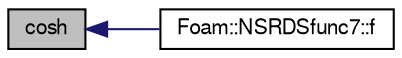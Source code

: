 digraph "cosh"
{
  bgcolor="transparent";
  edge [fontname="FreeSans",fontsize="10",labelfontname="FreeSans",labelfontsize="10"];
  node [fontname="FreeSans",fontsize="10",shape=record];
  rankdir="LR";
  Node1 [label="cosh",height=0.2,width=0.4,color="black", fillcolor="grey75", style="filled" fontcolor="black"];
  Node1 -> Node2 [dir="back",color="midnightblue",fontsize="10",style="solid",fontname="FreeSans"];
  Node2 [label="Foam::NSRDSfunc7::f",height=0.2,width=0.4,color="black",URL="$a01622.html#a4ab62338f8530b8dc7efbf7c744c4d53",tooltip="Evaluate the function and return the result. "];
}
